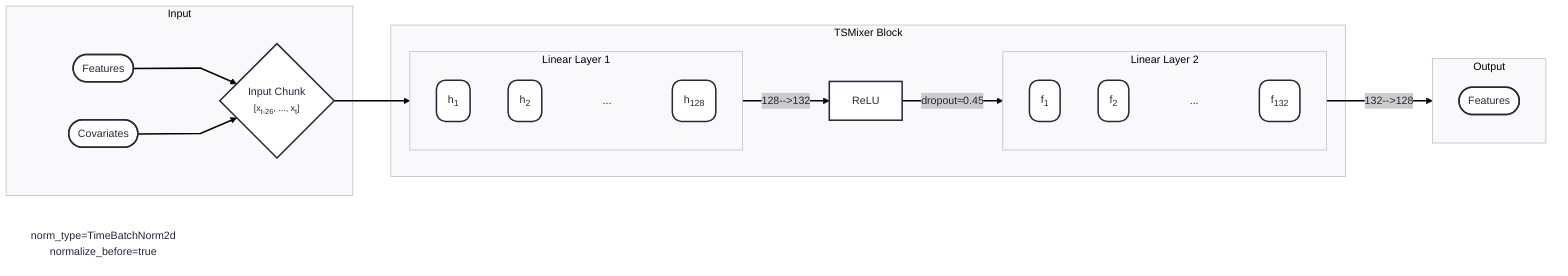 ---
config:
  theme: redux
  layout: dagre
  look: classic
  flowchart:
    curve: linear
---
flowchart LR
 subgraph Input["Input"]
        A(["Features"])
        B(["Covariates<br>"])
        B4{"Input Chunk<br><small>[x<sub>t-26</sub>, ..., x<sub>t</sub>]</small>"}
  end
 subgraph Block["TSMixer Block"]
    subgraph LL1["Linear Layer 1"]
        E1("h<sub>1</sub><br>")
        E2("h<sub>2</sub><br>")
        DOTS["..."]
        E3("h<sub>128</sub><br>")
    end
    AC["ReLU"]
    subgraph LL2["Linear Layer 2"]
        F1("f<sub>1</sub><br>")
        F2("f<sub>2</sub><br>")
        DOTS2["..."]
        F3("f<sub>132</sub><br>")
    end
  end
 subgraph Output["Output"]
        F(["Features"])
  end
    A --> B4
    B --> B4
    LL1--"128-->132"-->AC--"dropout≈0.45"-->LL2
    B4 --> LL1
    LL2--"132-->128"-->Output
    n1["norm_type=TimeBatchNorm2d<br>normalize_before=true"]
    n1@{ shape: text}
    style DOTS fill:transparent,stroke:transparent    
    style DOTS2 fill:transparent,stroke:transparent